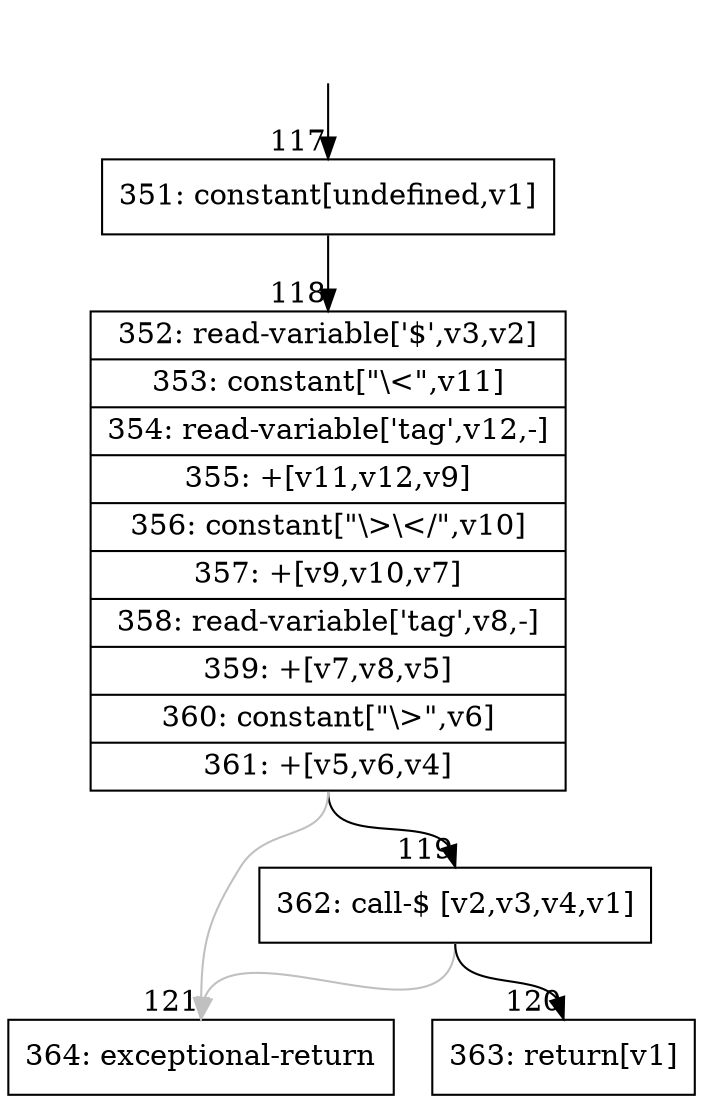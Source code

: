 digraph {
rankdir="TD"
BB_entry15[shape=none,label=""];
BB_entry15 -> BB117 [tailport=s, headport=n, headlabel="    117"]
BB117 [shape=record label="{351: constant[undefined,v1]}" ] 
BB117 -> BB118 [tailport=s, headport=n, headlabel="      118"]
BB118 [shape=record label="{352: read-variable['$',v3,v2]|353: constant[\"\\\<\",v11]|354: read-variable['tag',v12,-]|355: +[v11,v12,v9]|356: constant[\"\\\>\\\</\",v10]|357: +[v9,v10,v7]|358: read-variable['tag',v8,-]|359: +[v7,v8,v5]|360: constant[\"\\\>\",v6]|361: +[v5,v6,v4]}" ] 
BB118 -> BB119 [tailport=s, headport=n, headlabel="      119"]
BB118 -> BB121 [tailport=s, headport=n, color=gray, headlabel="      121"]
BB119 [shape=record label="{362: call-$ [v2,v3,v4,v1]}" ] 
BB119 -> BB120 [tailport=s, headport=n, headlabel="      120"]
BB119 -> BB121 [tailport=s, headport=n, color=gray]
BB120 [shape=record label="{363: return[v1]}" ] 
BB121 [shape=record label="{364: exceptional-return}" ] 
//#$~ 153
}
